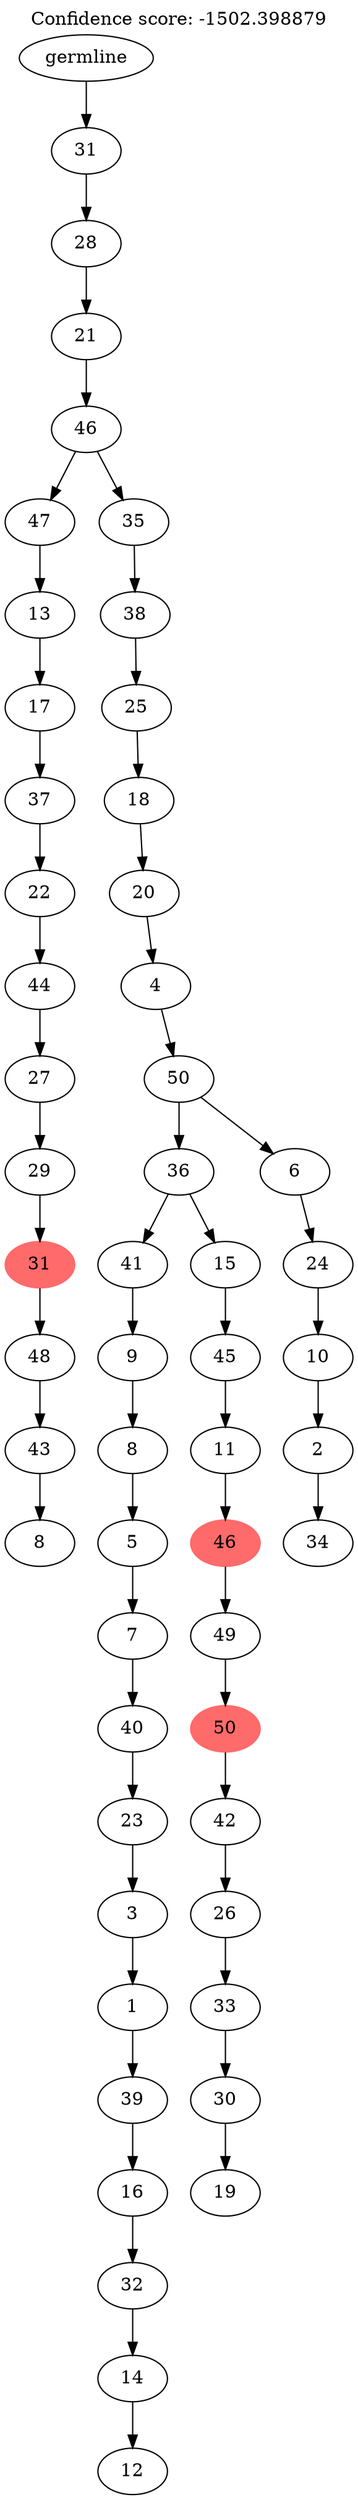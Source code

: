 digraph g {
	"53" -> "54";
	"54" [label="8"];
	"52" -> "53";
	"53" [label="43"];
	"51" -> "52";
	"52" [label="48"];
	"50" -> "51";
	"51" [color=indianred1, style=filled, label="31"];
	"49" -> "50";
	"50" [label="29"];
	"48" -> "49";
	"49" [label="27"];
	"47" -> "48";
	"48" [label="44"];
	"46" -> "47";
	"47" [label="22"];
	"45" -> "46";
	"46" [label="37"];
	"44" -> "45";
	"45" [label="17"];
	"43" -> "44";
	"44" [label="13"];
	"41" -> "42";
	"42" [label="12"];
	"40" -> "41";
	"41" [label="14"];
	"39" -> "40";
	"40" [label="32"];
	"38" -> "39";
	"39" [label="16"];
	"37" -> "38";
	"38" [label="39"];
	"36" -> "37";
	"37" [label="1"];
	"35" -> "36";
	"36" [label="3"];
	"34" -> "35";
	"35" [label="23"];
	"33" -> "34";
	"34" [label="40"];
	"32" -> "33";
	"33" [label="7"];
	"31" -> "32";
	"32" [label="5"];
	"30" -> "31";
	"31" [label="8"];
	"29" -> "30";
	"30" [label="9"];
	"27" -> "28";
	"28" [label="19"];
	"26" -> "27";
	"27" [label="30"];
	"25" -> "26";
	"26" [label="33"];
	"24" -> "25";
	"25" [label="26"];
	"23" -> "24";
	"24" [label="42"];
	"22" -> "23";
	"23" [color=indianred1, style=filled, label="50"];
	"21" -> "22";
	"22" [label="49"];
	"20" -> "21";
	"21" [color=indianred1, style=filled, label="46"];
	"19" -> "20";
	"20" [label="11"];
	"18" -> "19";
	"19" [label="45"];
	"17" -> "18";
	"18" [label="15"];
	"17" -> "29";
	"29" [label="41"];
	"15" -> "16";
	"16" [label="34"];
	"14" -> "15";
	"15" [label="2"];
	"13" -> "14";
	"14" [label="10"];
	"12" -> "13";
	"13" [label="24"];
	"11" -> "12";
	"12" [label="6"];
	"11" -> "17";
	"17" [label="36"];
	"10" -> "11";
	"11" [label="50"];
	"9" -> "10";
	"10" [label="4"];
	"8" -> "9";
	"9" [label="20"];
	"7" -> "8";
	"8" [label="18"];
	"6" -> "7";
	"7" [label="25"];
	"5" -> "6";
	"6" [label="38"];
	"4" -> "5";
	"5" [label="35"];
	"4" -> "43";
	"43" [label="47"];
	"3" -> "4";
	"4" [label="46"];
	"2" -> "3";
	"3" [label="21"];
	"1" -> "2";
	"2" [label="28"];
	"0" -> "1";
	"1" [label="31"];
	"0" [label="germline"];
	labelloc="t";
	label="Confidence score: -1502.398879";
}
